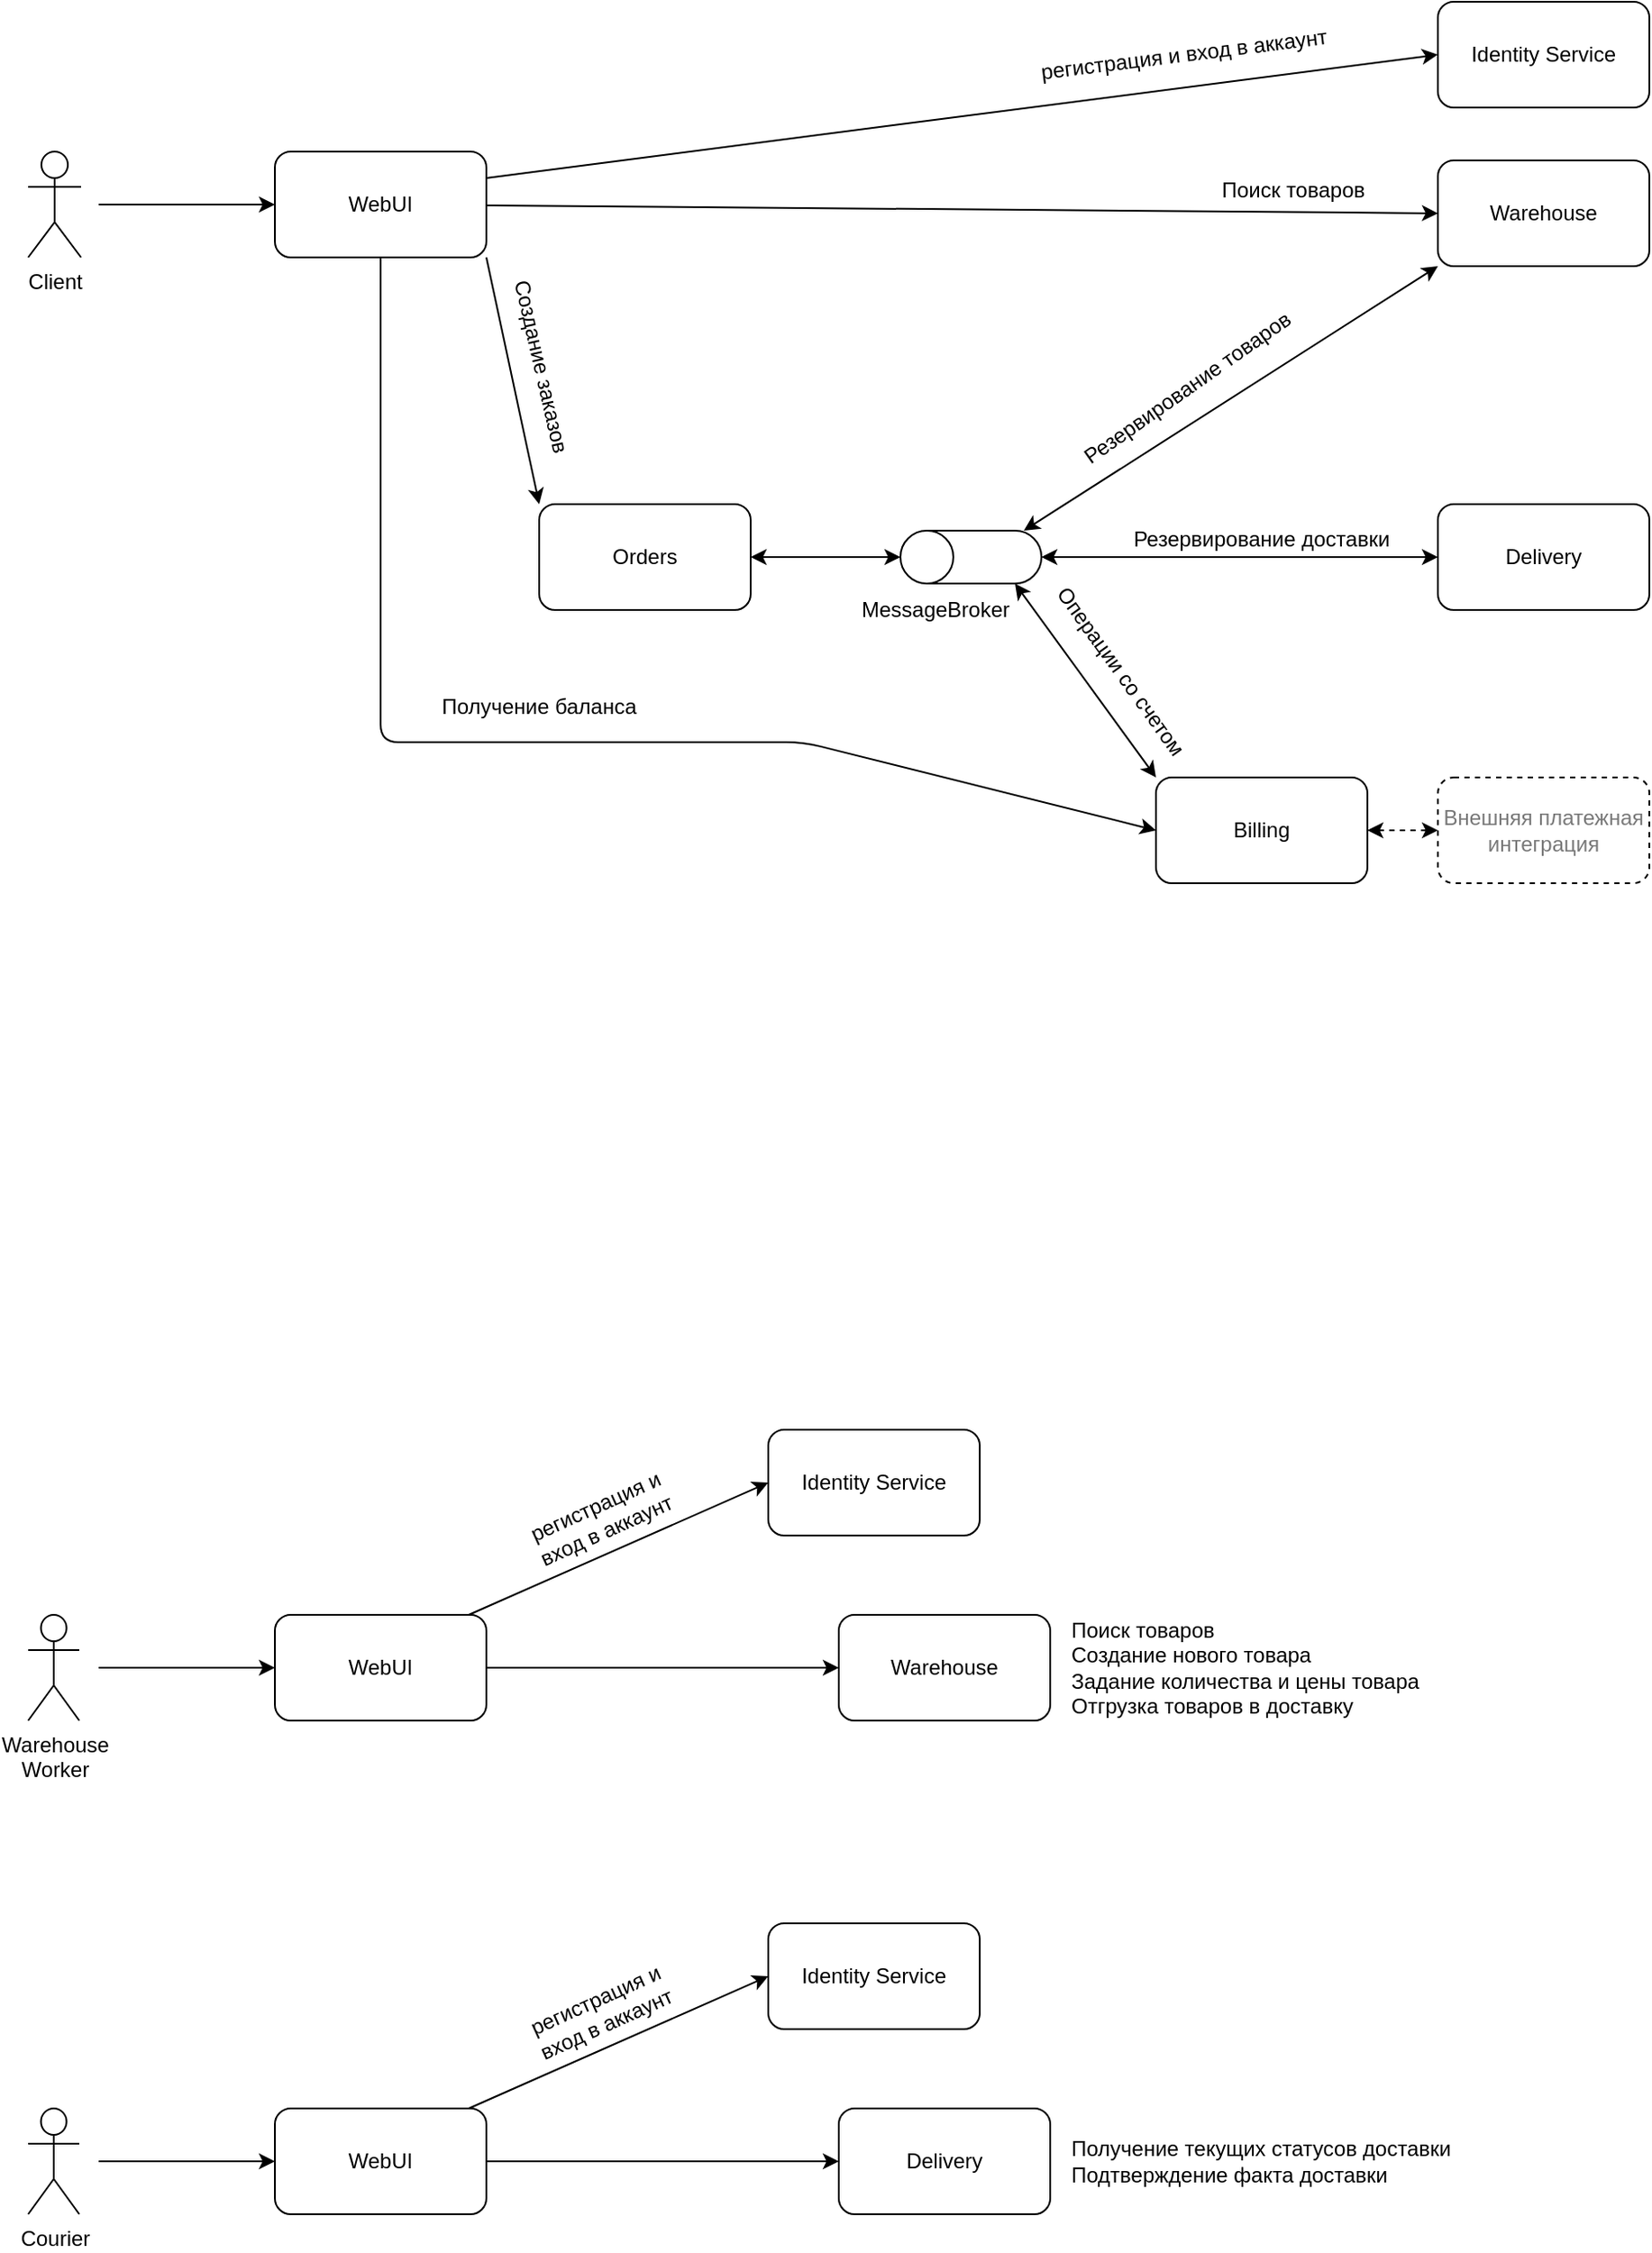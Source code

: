 <mxfile version="13.7.3" type="device"><diagram id="57MqKbJDSpgsxV5Au6rt" name="Страница 1"><mxGraphModel dx="1086" dy="966" grid="1" gridSize="10" guides="1" tooltips="1" connect="1" arrows="1" fold="1" page="1" pageScale="1" pageWidth="1169" pageHeight="827" math="0" shadow="0"><root><mxCell id="0"/><mxCell id="1" parent="0"/><mxCell id="nd2grtEf2vBP94USxDUv-310" value="Identity Service" style="rounded=1;whiteSpace=wrap;html=1;" parent="1" vertex="1"><mxGeometry x="830" y="50" width="120" height="60" as="geometry"/></mxCell><mxCell id="nd2grtEf2vBP94USxDUv-311" value="Delivery" style="rounded=1;whiteSpace=wrap;html=1;" parent="1" vertex="1"><mxGeometry x="830" y="335" width="120" height="60" as="geometry"/></mxCell><mxCell id="nd2grtEf2vBP94USxDUv-312" value="Warehouse" style="rounded=1;whiteSpace=wrap;html=1;" parent="1" vertex="1"><mxGeometry x="830" y="140" width="120" height="60" as="geometry"/></mxCell><mxCell id="nd2grtEf2vBP94USxDUv-329" value="Orders" style="rounded=1;whiteSpace=wrap;html=1;" parent="1" vertex="1"><mxGeometry x="320" y="335" width="120" height="60" as="geometry"/></mxCell><mxCell id="kr1bEPkqc6ZTYjk98Zzm-3" value="Client" style="shape=umlActor;verticalLabelPosition=bottom;verticalAlign=top;html=1;outlineConnect=0;" parent="1" vertex="1"><mxGeometry x="30" y="135" width="30" height="60" as="geometry"/></mxCell><mxCell id="kr1bEPkqc6ZTYjk98Zzm-4" value="WebUI" style="rounded=1;whiteSpace=wrap;html=1;" parent="1" vertex="1"><mxGeometry x="170" y="135" width="120" height="60" as="geometry"/></mxCell><mxCell id="kr1bEPkqc6ZTYjk98Zzm-5" value="" style="endArrow=classic;html=1;entryX=0;entryY=0.5;entryDx=0;entryDy=0;" parent="1" target="kr1bEPkqc6ZTYjk98Zzm-4" edge="1"><mxGeometry width="50" height="50" relative="1" as="geometry"><mxPoint x="70" y="165" as="sourcePoint"/><mxPoint x="120" y="125" as="targetPoint"/></mxGeometry></mxCell><mxCell id="kr1bEPkqc6ZTYjk98Zzm-6" value="" style="endArrow=classic;html=1;entryX=0;entryY=0.5;entryDx=0;entryDy=0;exitX=1;exitY=0.25;exitDx=0;exitDy=0;" parent="1" source="kr1bEPkqc6ZTYjk98Zzm-4" target="nd2grtEf2vBP94USxDUv-310" edge="1"><mxGeometry width="50" height="50" relative="1" as="geometry"><mxPoint x="290" y="135" as="sourcePoint"/><mxPoint x="390" y="134" as="targetPoint"/></mxGeometry></mxCell><mxCell id="kr1bEPkqc6ZTYjk98Zzm-7" value="регистрация и вход в аккаунт" style="text;html=1;strokeColor=none;fillColor=none;align=center;verticalAlign=middle;whiteSpace=wrap;rounded=0;rotation=-7.1;" parent="1" vertex="1"><mxGeometry x="570" y="70" width="232.21" height="20" as="geometry"/></mxCell><mxCell id="kr1bEPkqc6ZTYjk98Zzm-8" value="" style="endArrow=classic;html=1;entryX=0;entryY=0.5;entryDx=0;entryDy=0;" parent="1" source="kr1bEPkqc6ZTYjk98Zzm-4" target="nd2grtEf2vBP94USxDUv-312" edge="1"><mxGeometry width="50" height="50" relative="1" as="geometry"><mxPoint x="290" y="145" as="sourcePoint"/><mxPoint x="490.0" y="165" as="targetPoint"/></mxGeometry></mxCell><mxCell id="kr1bEPkqc6ZTYjk98Zzm-9" value="Поиск товаров" style="text;html=1;strokeColor=none;fillColor=none;align=center;verticalAlign=middle;whiteSpace=wrap;rounded=0;rotation=0;" parent="1" vertex="1"><mxGeometry x="693" y="147" width="110" height="20" as="geometry"/></mxCell><mxCell id="kr1bEPkqc6ZTYjk98Zzm-12" value="" style="endArrow=classic;html=1;entryX=0;entryY=0;entryDx=0;entryDy=0;exitX=1;exitY=1;exitDx=0;exitDy=0;" parent="1" source="kr1bEPkqc6ZTYjk98Zzm-4" target="nd2grtEf2vBP94USxDUv-329" edge="1"><mxGeometry width="50" height="50" relative="1" as="geometry"><mxPoint x="300" y="190" as="sourcePoint"/><mxPoint x="460" y="265" as="targetPoint"/></mxGeometry></mxCell><mxCell id="kr1bEPkqc6ZTYjk98Zzm-13" value="Создание заказов" style="text;html=1;strokeColor=none;fillColor=none;align=center;verticalAlign=middle;whiteSpace=wrap;rounded=0;rotation=77.1;" parent="1" vertex="1"><mxGeometry x="241" y="247" width="160" height="20" as="geometry"/></mxCell><mxCell id="kr1bEPkqc6ZTYjk98Zzm-14" value="" style="shape=cylinder3;whiteSpace=wrap;html=1;boundedLbl=1;backgroundOutline=1;size=15;rotation=-90;" parent="1" vertex="1"><mxGeometry x="550" y="325" width="30" height="80" as="geometry"/></mxCell><mxCell id="kr1bEPkqc6ZTYjk98Zzm-15" value="MessageBroker" style="text;html=1;strokeColor=none;fillColor=none;align=center;verticalAlign=middle;whiteSpace=wrap;rounded=0;rotation=0;" parent="1" vertex="1"><mxGeometry x="490" y="385" width="110" height="20" as="geometry"/></mxCell><mxCell id="kr1bEPkqc6ZTYjk98Zzm-16" value="Billing" style="rounded=1;whiteSpace=wrap;html=1;" parent="1" vertex="1"><mxGeometry x="670" y="490" width="120" height="60" as="geometry"/></mxCell><mxCell id="kr1bEPkqc6ZTYjk98Zzm-18" value="" style="endArrow=classic;html=1;entryX=0.5;entryY=0;entryDx=0;entryDy=0;exitX=1;exitY=0.5;exitDx=0;exitDy=0;entryPerimeter=0;startArrow=classic;startFill=1;" parent="1" source="nd2grtEf2vBP94USxDUv-329" target="kr1bEPkqc6ZTYjk98Zzm-14" edge="1"><mxGeometry width="50" height="50" relative="1" as="geometry"><mxPoint x="570" y="455" as="sourcePoint"/><mxPoint x="710" y="625" as="targetPoint"/></mxGeometry></mxCell><mxCell id="kr1bEPkqc6ZTYjk98Zzm-19" value="" style="endArrow=classic;html=1;exitX=0;exitY=1;exitDx=0;exitDy=-15;exitPerimeter=0;startArrow=classic;startFill=1;entryX=0;entryY=0;entryDx=0;entryDy=0;" parent="1" source="kr1bEPkqc6ZTYjk98Zzm-14" target="kr1bEPkqc6ZTYjk98Zzm-16" edge="1"><mxGeometry width="50" height="50" relative="1" as="geometry"><mxPoint x="580" y="295" as="sourcePoint"/><mxPoint x="660" y="470" as="targetPoint"/></mxGeometry></mxCell><mxCell id="kr1bEPkqc6ZTYjk98Zzm-20" value="" style="endArrow=classic;html=1;entryX=0;entryY=0.5;entryDx=0;entryDy=0;exitX=0.5;exitY=1;exitDx=0;exitDy=0;exitPerimeter=0;startArrow=classic;startFill=1;" parent="1" source="kr1bEPkqc6ZTYjk98Zzm-14" target="nd2grtEf2vBP94USxDUv-311" edge="1"><mxGeometry width="50" height="50" relative="1" as="geometry"><mxPoint x="580.0" y="434.35" as="sourcePoint"/><mxPoint x="659.35" y="365" as="targetPoint"/></mxGeometry></mxCell><mxCell id="kr1bEPkqc6ZTYjk98Zzm-21" value="" style="endArrow=classic;html=1;entryX=0;entryY=1;entryDx=0;entryDy=0;startArrow=classic;startFill=1;" parent="1" target="nd2grtEf2vBP94USxDUv-312" edge="1"><mxGeometry width="50" height="50" relative="1" as="geometry"><mxPoint x="595" y="350" as="sourcePoint"/><mxPoint x="665" y="414" as="targetPoint"/></mxGeometry></mxCell><mxCell id="kr1bEPkqc6ZTYjk98Zzm-22" value="Операции со счетом" style="text;html=1;strokeColor=none;fillColor=none;align=center;verticalAlign=middle;whiteSpace=wrap;rounded=0;rotation=54.3;" parent="1" vertex="1"><mxGeometry x="570" y="420" width="160" height="20" as="geometry"/></mxCell><mxCell id="kr1bEPkqc6ZTYjk98Zzm-23" value="&lt;font color=&quot;#787878&quot;&gt;Внешняя платежная интеграция&lt;/font&gt;" style="rounded=1;whiteSpace=wrap;html=1;dashed=1;" parent="1" vertex="1"><mxGeometry x="830" y="490" width="120" height="60" as="geometry"/></mxCell><mxCell id="kr1bEPkqc6ZTYjk98Zzm-24" value="" style="endArrow=classic;html=1;exitX=1;exitY=0.5;exitDx=0;exitDy=0;startArrow=classic;startFill=1;dashed=1;" parent="1" source="kr1bEPkqc6ZTYjk98Zzm-16" target="kr1bEPkqc6ZTYjk98Zzm-23" edge="1"><mxGeometry width="50" height="50" relative="1" as="geometry"><mxPoint x="800.0" y="204.35" as="sourcePoint"/><mxPoint x="879.35" y="135" as="targetPoint"/></mxGeometry></mxCell><mxCell id="kr1bEPkqc6ZTYjk98Zzm-28" value="Резервирование доставки" style="text;html=1;strokeColor=none;fillColor=none;align=center;verticalAlign=middle;whiteSpace=wrap;rounded=0;rotation=0;" parent="1" vertex="1"><mxGeometry x="650" y="345" width="160" height="20" as="geometry"/></mxCell><mxCell id="kr1bEPkqc6ZTYjk98Zzm-30" value="Резервирование товаров" style="text;html=1;strokeColor=none;fillColor=none;align=center;verticalAlign=middle;whiteSpace=wrap;rounded=0;rotation=-35.1;" parent="1" vertex="1"><mxGeometry x="608" y="259" width="160" height="20" as="geometry"/></mxCell><mxCell id="kr1bEPkqc6ZTYjk98Zzm-34" value="" style="endArrow=classic;html=1;entryX=0;entryY=0.5;entryDx=0;entryDy=0;exitX=0.5;exitY=1;exitDx=0;exitDy=0;" parent="1" source="kr1bEPkqc6ZTYjk98Zzm-4" target="kr1bEPkqc6ZTYjk98Zzm-16" edge="1"><mxGeometry width="50" height="50" relative="1" as="geometry"><mxPoint x="250" y="310" as="sourcePoint"/><mxPoint x="400" y="440" as="targetPoint"/><Array as="points"><mxPoint x="230" y="470"/><mxPoint x="470" y="470"/></Array></mxGeometry></mxCell><mxCell id="kr1bEPkqc6ZTYjk98Zzm-35" value="Получение баланса" style="text;html=1;strokeColor=none;fillColor=none;align=center;verticalAlign=middle;whiteSpace=wrap;rounded=0;rotation=0;" parent="1" vertex="1"><mxGeometry x="240" y="440" width="160" height="20" as="geometry"/></mxCell><mxCell id="tt4kU8KfZbgU-Df4XWgp-1" value="Identity Service" style="rounded=1;whiteSpace=wrap;html=1;" parent="1" vertex="1"><mxGeometry x="450" y="860" width="120" height="60" as="geometry"/></mxCell><mxCell id="tt4kU8KfZbgU-Df4XWgp-3" value="Warehouse" style="rounded=1;whiteSpace=wrap;html=1;" parent="1" vertex="1"><mxGeometry x="490" y="965" width="120" height="60" as="geometry"/></mxCell><mxCell id="tt4kU8KfZbgU-Df4XWgp-6" value="Warehouse&lt;br&gt;Worker" style="shape=umlActor;verticalLabelPosition=bottom;verticalAlign=top;html=1;outlineConnect=0;" parent="1" vertex="1"><mxGeometry x="30" y="965" width="29" height="60" as="geometry"/></mxCell><mxCell id="tt4kU8KfZbgU-Df4XWgp-7" value="WebUI" style="rounded=1;whiteSpace=wrap;html=1;" parent="1" vertex="1"><mxGeometry x="170" y="965" width="120" height="60" as="geometry"/></mxCell><mxCell id="tt4kU8KfZbgU-Df4XWgp-8" value="" style="endArrow=classic;html=1;entryX=0;entryY=0.5;entryDx=0;entryDy=0;" parent="1" target="tt4kU8KfZbgU-Df4XWgp-7" edge="1"><mxGeometry width="50" height="50" relative="1" as="geometry"><mxPoint x="70" y="995" as="sourcePoint"/><mxPoint x="120" y="955" as="targetPoint"/></mxGeometry></mxCell><mxCell id="tt4kU8KfZbgU-Df4XWgp-9" value="" style="endArrow=classic;html=1;entryX=0;entryY=0.5;entryDx=0;entryDy=0;" parent="1" target="tt4kU8KfZbgU-Df4XWgp-1" edge="1"><mxGeometry width="50" height="50" relative="1" as="geometry"><mxPoint x="280" y="965" as="sourcePoint"/><mxPoint x="390" y="964" as="targetPoint"/></mxGeometry></mxCell><mxCell id="tt4kU8KfZbgU-Df4XWgp-10" value="регистрация и вход в аккаунт" style="text;html=1;strokeColor=none;fillColor=none;align=center;verticalAlign=middle;whiteSpace=wrap;rounded=0;rotation=-24.3;" parent="1" vertex="1"><mxGeometry x="300" y="900" width="110" height="20" as="geometry"/></mxCell><mxCell id="tt4kU8KfZbgU-Df4XWgp-11" value="" style="endArrow=classic;html=1;entryX=0;entryY=0.5;entryDx=0;entryDy=0;" parent="1" source="tt4kU8KfZbgU-Df4XWgp-7" target="tt4kU8KfZbgU-Df4XWgp-3" edge="1"><mxGeometry width="50" height="50" relative="1" as="geometry"><mxPoint x="290" y="975" as="sourcePoint"/><mxPoint x="480" y="995" as="targetPoint"/></mxGeometry></mxCell><mxCell id="tt4kU8KfZbgU-Df4XWgp-12" value="Поиск товаров&lt;br&gt;Создание нового товара&lt;br&gt;&lt;span style=&quot;text-align: center&quot;&gt;Задание количества и цены товара&lt;br&gt;&lt;/span&gt;&lt;span style=&quot;text-align: center&quot;&gt;Отгрузка товаров в доставку&lt;/span&gt;&lt;span style=&quot;text-align: center&quot;&gt;&lt;br&gt;&lt;/span&gt;" style="text;html=1;strokeColor=none;fillColor=none;align=left;verticalAlign=middle;whiteSpace=wrap;rounded=0;rotation=0;" parent="1" vertex="1"><mxGeometry x="620" y="960" width="220" height="70" as="geometry"/></mxCell><mxCell id="tt4kU8KfZbgU-Df4XWgp-39" value="Identity Service" style="rounded=1;whiteSpace=wrap;html=1;" parent="1" vertex="1"><mxGeometry x="450" y="1140" width="120" height="60" as="geometry"/></mxCell><mxCell id="tt4kU8KfZbgU-Df4XWgp-40" value="Delivery" style="rounded=1;whiteSpace=wrap;html=1;" parent="1" vertex="1"><mxGeometry x="490" y="1245" width="120" height="60" as="geometry"/></mxCell><mxCell id="tt4kU8KfZbgU-Df4XWgp-41" value="Courier" style="shape=umlActor;verticalLabelPosition=bottom;verticalAlign=top;html=1;outlineConnect=0;" parent="1" vertex="1"><mxGeometry x="30" y="1245" width="29" height="60" as="geometry"/></mxCell><mxCell id="tt4kU8KfZbgU-Df4XWgp-42" value="WebUI" style="rounded=1;whiteSpace=wrap;html=1;" parent="1" vertex="1"><mxGeometry x="170" y="1245" width="120" height="60" as="geometry"/></mxCell><mxCell id="tt4kU8KfZbgU-Df4XWgp-43" value="" style="endArrow=classic;html=1;entryX=0;entryY=0.5;entryDx=0;entryDy=0;" parent="1" target="tt4kU8KfZbgU-Df4XWgp-42" edge="1"><mxGeometry width="50" height="50" relative="1" as="geometry"><mxPoint x="70" y="1275" as="sourcePoint"/><mxPoint x="120" y="1235" as="targetPoint"/></mxGeometry></mxCell><mxCell id="tt4kU8KfZbgU-Df4XWgp-44" value="" style="endArrow=classic;html=1;entryX=0;entryY=0.5;entryDx=0;entryDy=0;" parent="1" target="tt4kU8KfZbgU-Df4XWgp-39" edge="1"><mxGeometry width="50" height="50" relative="1" as="geometry"><mxPoint x="280" y="1245" as="sourcePoint"/><mxPoint x="390" y="1244" as="targetPoint"/></mxGeometry></mxCell><mxCell id="tt4kU8KfZbgU-Df4XWgp-45" value="регистрация и вход в аккаунт" style="text;html=1;strokeColor=none;fillColor=none;align=center;verticalAlign=middle;whiteSpace=wrap;rounded=0;rotation=-24.3;" parent="1" vertex="1"><mxGeometry x="300" y="1180" width="110" height="20" as="geometry"/></mxCell><mxCell id="tt4kU8KfZbgU-Df4XWgp-46" value="" style="endArrow=classic;html=1;entryX=0;entryY=0.5;entryDx=0;entryDy=0;" parent="1" source="tt4kU8KfZbgU-Df4XWgp-42" target="tt4kU8KfZbgU-Df4XWgp-40" edge="1"><mxGeometry width="50" height="50" relative="1" as="geometry"><mxPoint x="290" y="1255" as="sourcePoint"/><mxPoint x="480" y="1275" as="targetPoint"/></mxGeometry></mxCell><mxCell id="tt4kU8KfZbgU-Df4XWgp-47" value="&lt;span style=&quot;text-align: center&quot;&gt;Получение текущих статусов доставки&lt;br&gt;Подтверждение факта доставки&lt;br&gt;&lt;/span&gt;" style="text;html=1;strokeColor=none;fillColor=none;align=left;verticalAlign=middle;whiteSpace=wrap;rounded=0;rotation=0;" parent="1" vertex="1"><mxGeometry x="620" y="1240" width="220" height="70" as="geometry"/></mxCell></root></mxGraphModel></diagram></mxfile>
